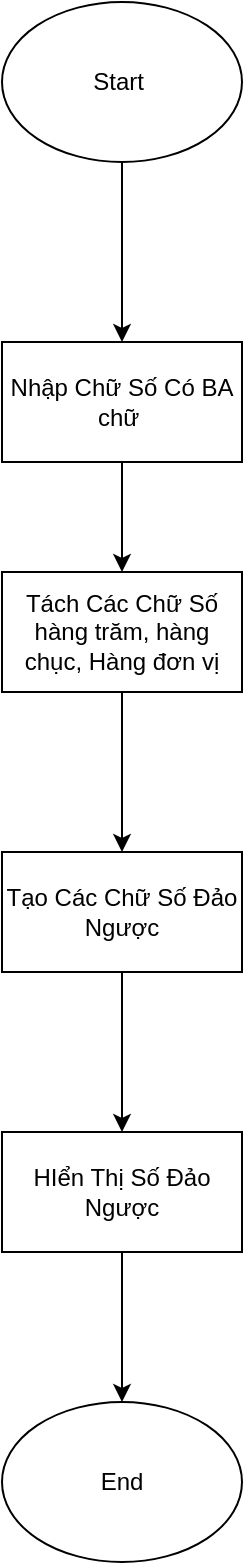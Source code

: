 <mxfile version="25.0.3">
  <diagram name="Trang-1" id="LfwZvAhBuyPUSsQ7puW-">
    <mxGraphModel dx="390" dy="531" grid="1" gridSize="10" guides="1" tooltips="1" connect="1" arrows="1" fold="1" page="1" pageScale="1" pageWidth="827" pageHeight="1169" math="0" shadow="0">
      <root>
        <mxCell id="0" />
        <mxCell id="1" parent="0" />
        <mxCell id="RIav2LqQlY9Znl0bWKF9-3" value="" style="edgeStyle=orthogonalEdgeStyle;rounded=0;orthogonalLoop=1;jettySize=auto;html=1;" edge="1" parent="1" source="RIav2LqQlY9Znl0bWKF9-1" target="RIav2LqQlY9Znl0bWKF9-2">
          <mxGeometry relative="1" as="geometry" />
        </mxCell>
        <mxCell id="RIav2LqQlY9Znl0bWKF9-1" value="Start&amp;nbsp;" style="ellipse;whiteSpace=wrap;html=1;" vertex="1" parent="1">
          <mxGeometry x="350" y="240" width="120" height="80" as="geometry" />
        </mxCell>
        <mxCell id="RIav2LqQlY9Znl0bWKF9-5" style="edgeStyle=orthogonalEdgeStyle;rounded=0;orthogonalLoop=1;jettySize=auto;html=1;exitX=0.5;exitY=1;exitDx=0;exitDy=0;entryX=0.5;entryY=0;entryDx=0;entryDy=0;" edge="1" parent="1" source="RIav2LqQlY9Znl0bWKF9-2" target="RIav2LqQlY9Znl0bWKF9-4">
          <mxGeometry relative="1" as="geometry" />
        </mxCell>
        <mxCell id="RIav2LqQlY9Znl0bWKF9-2" value="Nhập Chữ Số Có BA chữ&amp;nbsp;" style="whiteSpace=wrap;html=1;" vertex="1" parent="1">
          <mxGeometry x="350" y="410" width="120" height="60" as="geometry" />
        </mxCell>
        <mxCell id="RIav2LqQlY9Znl0bWKF9-7" value="" style="edgeStyle=orthogonalEdgeStyle;rounded=0;orthogonalLoop=1;jettySize=auto;html=1;" edge="1" parent="1" source="RIav2LqQlY9Znl0bWKF9-4" target="RIav2LqQlY9Znl0bWKF9-6">
          <mxGeometry relative="1" as="geometry" />
        </mxCell>
        <mxCell id="RIav2LqQlY9Znl0bWKF9-4" value="Tách Các Chữ Số hàng trăm, hàng chục, Hàng đơn vị" style="rounded=0;whiteSpace=wrap;html=1;" vertex="1" parent="1">
          <mxGeometry x="350" y="525" width="120" height="60" as="geometry" />
        </mxCell>
        <mxCell id="RIav2LqQlY9Znl0bWKF9-9" value="" style="edgeStyle=orthogonalEdgeStyle;rounded=0;orthogonalLoop=1;jettySize=auto;html=1;" edge="1" parent="1" source="RIav2LqQlY9Znl0bWKF9-6" target="RIav2LqQlY9Znl0bWKF9-8">
          <mxGeometry relative="1" as="geometry" />
        </mxCell>
        <mxCell id="RIav2LqQlY9Znl0bWKF9-6" value="Tạo Các Chữ Số Đảo Ngược" style="whiteSpace=wrap;html=1;rounded=0;" vertex="1" parent="1">
          <mxGeometry x="350" y="665" width="120" height="60" as="geometry" />
        </mxCell>
        <mxCell id="RIav2LqQlY9Znl0bWKF9-11" style="edgeStyle=orthogonalEdgeStyle;rounded=0;orthogonalLoop=1;jettySize=auto;html=1;exitX=0.5;exitY=1;exitDx=0;exitDy=0;entryX=0.5;entryY=0;entryDx=0;entryDy=0;" edge="1" parent="1" source="RIav2LqQlY9Znl0bWKF9-8" target="RIav2LqQlY9Znl0bWKF9-10">
          <mxGeometry relative="1" as="geometry" />
        </mxCell>
        <mxCell id="RIav2LqQlY9Znl0bWKF9-8" value="HIển Thị Số Đảo Ngược" style="whiteSpace=wrap;html=1;rounded=0;" vertex="1" parent="1">
          <mxGeometry x="350" y="805" width="120" height="60" as="geometry" />
        </mxCell>
        <mxCell id="RIav2LqQlY9Znl0bWKF9-10" value="End" style="ellipse;whiteSpace=wrap;html=1;" vertex="1" parent="1">
          <mxGeometry x="350" y="940" width="120" height="80" as="geometry" />
        </mxCell>
      </root>
    </mxGraphModel>
  </diagram>
</mxfile>
